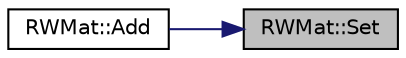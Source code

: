 digraph "RWMat::Set"
{
 // LATEX_PDF_SIZE
  edge [fontname="Helvetica",fontsize="10",labelfontname="Helvetica",labelfontsize="10"];
  node [fontname="Helvetica",fontsize="10",shape=record];
  rankdir="RL";
  Node1 [label="RWMat::Set",height=0.2,width=0.4,color="black", fillcolor="grey75", style="filled", fontcolor="black",tooltip=" "];
  Node1 -> Node2 [dir="back",color="midnightblue",fontsize="10",style="solid",fontname="Helvetica"];
  Node2 [label="RWMat::Add",height=0.2,width=0.4,color="black", fillcolor="white", style="filled",URL="$class_r_w_mat.html#ac6ba02395cf6ef6abee70690be8080f3",tooltip=" "];
}
